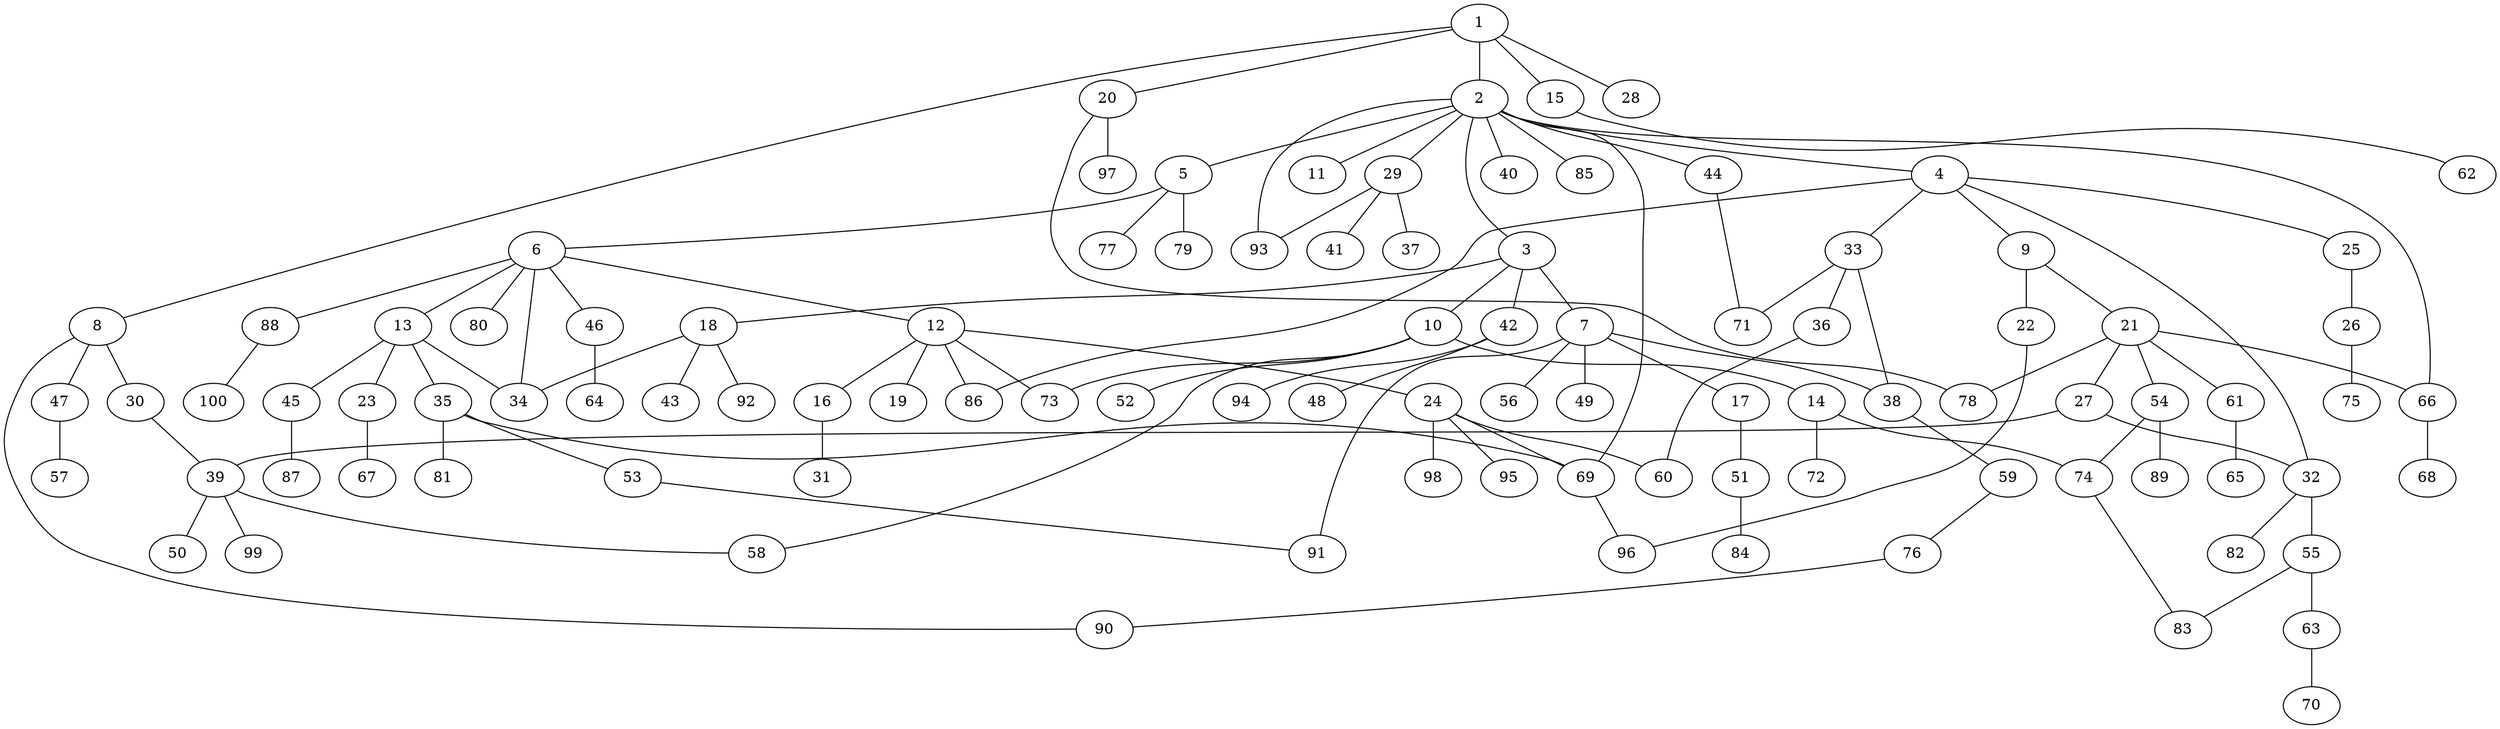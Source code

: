 graph graphname {1--2
1--8
1--15
1--20
1--28
2--3
2--4
2--5
2--11
2--29
2--40
2--44
2--66
2--69
2--85
2--93
3--7
3--10
3--18
3--42
4--9
4--25
4--32
4--33
4--86
5--6
5--77
5--79
6--12
6--13
6--34
6--46
6--80
6--88
7--17
7--38
7--49
7--56
7--91
8--30
8--47
8--90
9--21
9--22
10--14
10--52
10--58
10--73
12--16
12--19
12--24
12--73
12--86
13--23
13--34
13--35
13--45
14--72
14--74
15--62
16--31
17--51
18--34
18--43
18--92
20--78
20--97
21--27
21--54
21--61
21--66
21--78
22--96
23--67
24--60
24--69
24--95
24--98
25--26
26--75
27--32
27--39
29--37
29--41
29--93
30--39
32--55
32--82
33--36
33--38
33--71
35--53
35--69
35--81
36--60
38--59
39--50
39--58
39--99
42--48
42--94
44--71
45--87
46--64
47--57
51--84
53--91
54--74
54--89
55--63
55--83
59--76
61--65
63--70
66--68
69--96
74--83
76--90
88--100
}